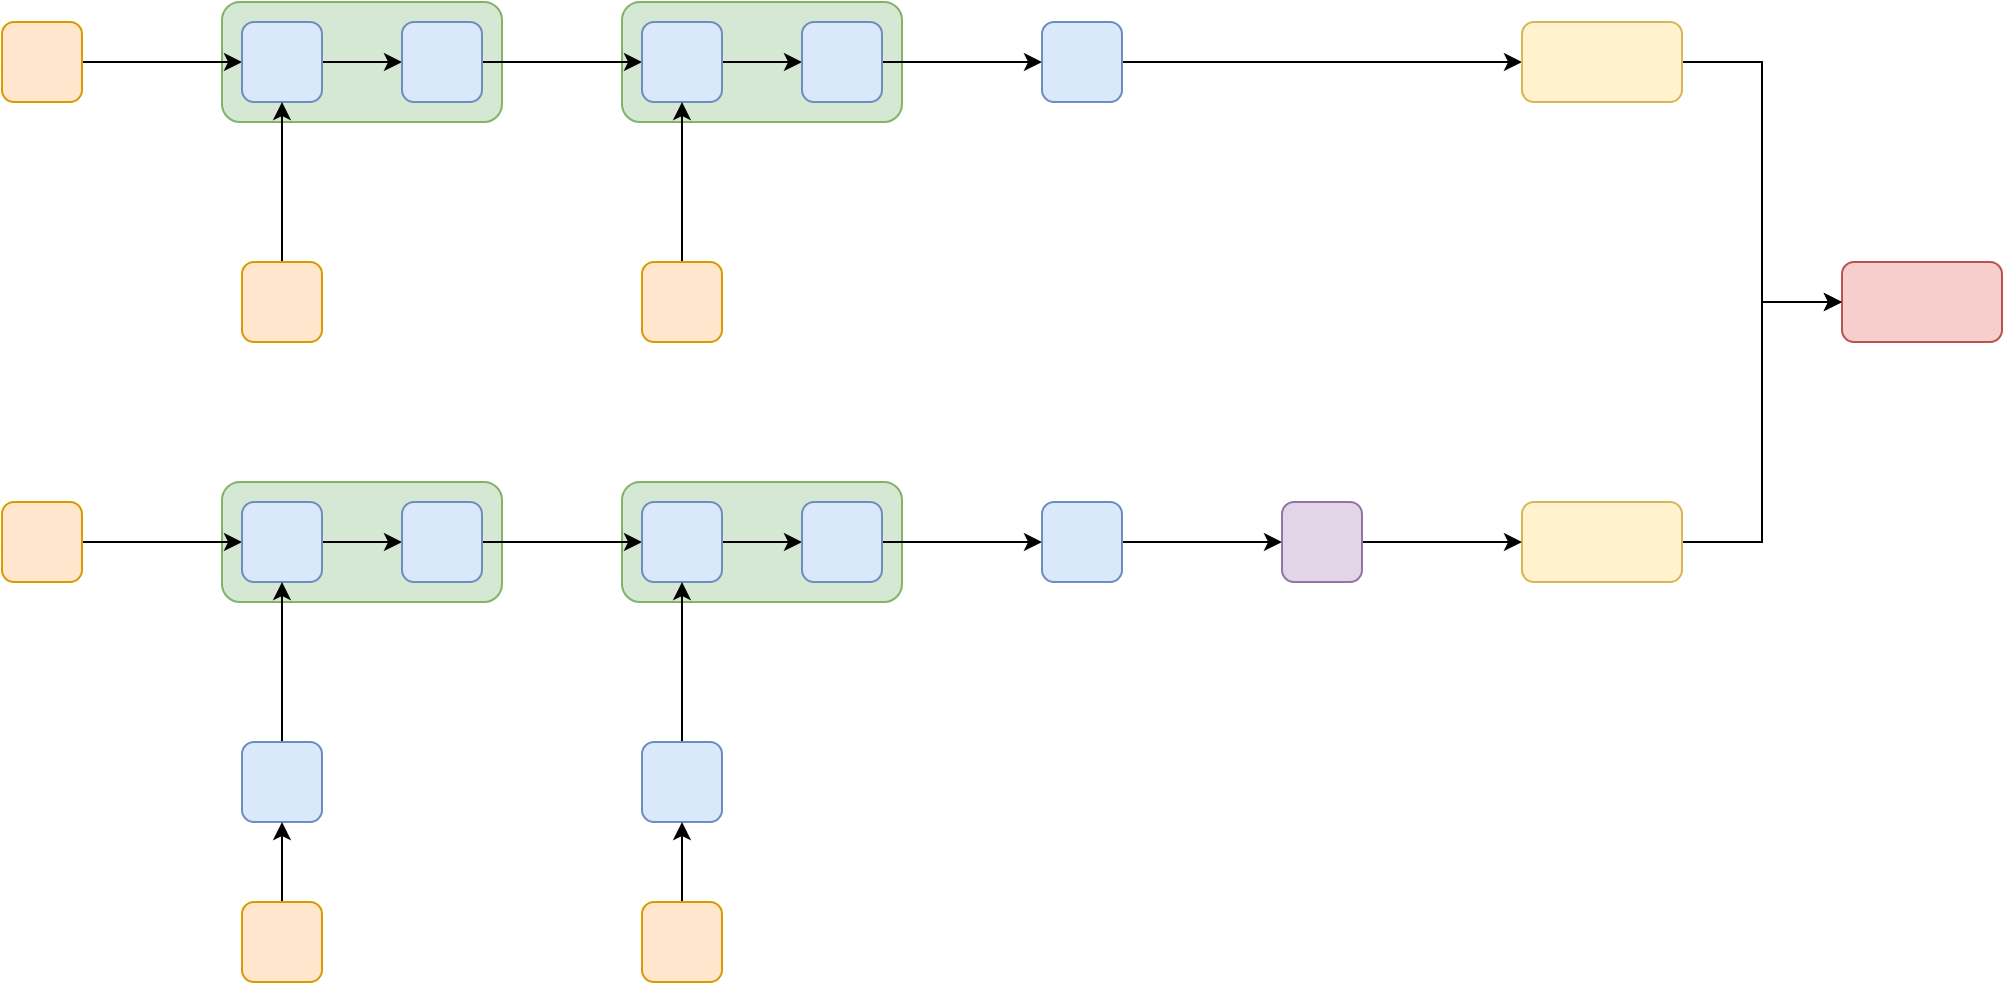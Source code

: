 <mxfile version="16.0.0" type="github">
  <diagram id="Ng3hxRq8j4J8_AEsvm4x" name="Page-1">
    <mxGraphModel dx="1038" dy="564" grid="1" gridSize="10" guides="1" tooltips="1" connect="1" arrows="1" fold="1" page="1" pageScale="1" pageWidth="12000" pageHeight="3000" math="0" shadow="0">
      <root>
        <mxCell id="0" />
        <mxCell id="1" parent="0" />
        <mxCell id="dhoqeCK5XzEjdR1-9PBj-14" value="" style="rounded=1;whiteSpace=wrap;html=1;fillColor=#d5e8d4;strokeColor=#82b366;" vertex="1" parent="1">
          <mxGeometry x="390" y="590" width="140" height="60" as="geometry" />
        </mxCell>
        <mxCell id="dhoqeCK5XzEjdR1-9PBj-13" value="" style="rounded=1;whiteSpace=wrap;html=1;fillColor=#d5e8d4;strokeColor=#82b366;" vertex="1" parent="1">
          <mxGeometry x="190" y="590" width="140" height="60" as="geometry" />
        </mxCell>
        <mxCell id="dhoqeCK5XzEjdR1-9PBj-15" value="" style="edgeStyle=orthogonalEdgeStyle;rounded=0;orthogonalLoop=1;jettySize=auto;html=1;fontSize=20;" edge="1" parent="1" source="dhoqeCK5XzEjdR1-9PBj-1" target="dhoqeCK5XzEjdR1-9PBj-2">
          <mxGeometry relative="1" as="geometry" />
        </mxCell>
        <mxCell id="dhoqeCK5XzEjdR1-9PBj-1" value="" style="rounded=1;whiteSpace=wrap;html=1;fillColor=#ffe6cc;strokeColor=#d79b00;" vertex="1" parent="1">
          <mxGeometry x="80" y="600" width="40" height="40" as="geometry" />
        </mxCell>
        <mxCell id="dhoqeCK5XzEjdR1-9PBj-16" value="" style="edgeStyle=orthogonalEdgeStyle;rounded=0;orthogonalLoop=1;jettySize=auto;html=1;fontSize=20;" edge="1" parent="1" source="dhoqeCK5XzEjdR1-9PBj-2" target="dhoqeCK5XzEjdR1-9PBj-3">
          <mxGeometry relative="1" as="geometry" />
        </mxCell>
        <mxCell id="dhoqeCK5XzEjdR1-9PBj-2" value="" style="rounded=1;whiteSpace=wrap;html=1;fillColor=#dae8fc;strokeColor=#6c8ebf;" vertex="1" parent="1">
          <mxGeometry x="200" y="600" width="40" height="40" as="geometry" />
        </mxCell>
        <mxCell id="dhoqeCK5XzEjdR1-9PBj-17" value="" style="edgeStyle=orthogonalEdgeStyle;rounded=0;orthogonalLoop=1;jettySize=auto;html=1;fontSize=20;" edge="1" parent="1" source="dhoqeCK5XzEjdR1-9PBj-3" target="dhoqeCK5XzEjdR1-9PBj-6">
          <mxGeometry relative="1" as="geometry" />
        </mxCell>
        <mxCell id="dhoqeCK5XzEjdR1-9PBj-3" value="" style="rounded=1;whiteSpace=wrap;html=1;fillColor=#dae8fc;strokeColor=#6c8ebf;" vertex="1" parent="1">
          <mxGeometry x="280" y="600" width="40" height="40" as="geometry" />
        </mxCell>
        <mxCell id="dhoqeCK5XzEjdR1-9PBj-24" value="" style="edgeStyle=orthogonalEdgeStyle;rounded=0;orthogonalLoop=1;jettySize=auto;html=1;fontSize=20;" edge="1" parent="1" source="dhoqeCK5XzEjdR1-9PBj-4" target="dhoqeCK5XzEjdR1-9PBj-2">
          <mxGeometry relative="1" as="geometry" />
        </mxCell>
        <mxCell id="dhoqeCK5XzEjdR1-9PBj-4" value="" style="rounded=1;whiteSpace=wrap;html=1;fillColor=#dae8fc;strokeColor=#6c8ebf;" vertex="1" parent="1">
          <mxGeometry x="200" y="720" width="40" height="40" as="geometry" />
        </mxCell>
        <mxCell id="dhoqeCK5XzEjdR1-9PBj-22" value="" style="edgeStyle=orthogonalEdgeStyle;rounded=0;orthogonalLoop=1;jettySize=auto;html=1;fontSize=20;" edge="1" parent="1" source="dhoqeCK5XzEjdR1-9PBj-5" target="dhoqeCK5XzEjdR1-9PBj-4">
          <mxGeometry relative="1" as="geometry" />
        </mxCell>
        <mxCell id="dhoqeCK5XzEjdR1-9PBj-5" value="" style="rounded=1;whiteSpace=wrap;html=1;fillColor=#ffe6cc;strokeColor=#d79b00;" vertex="1" parent="1">
          <mxGeometry x="200" y="800" width="40" height="40" as="geometry" />
        </mxCell>
        <mxCell id="dhoqeCK5XzEjdR1-9PBj-18" value="" style="edgeStyle=orthogonalEdgeStyle;rounded=0;orthogonalLoop=1;jettySize=auto;html=1;fontSize=20;" edge="1" parent="1" source="dhoqeCK5XzEjdR1-9PBj-6" target="dhoqeCK5XzEjdR1-9PBj-7">
          <mxGeometry relative="1" as="geometry" />
        </mxCell>
        <mxCell id="dhoqeCK5XzEjdR1-9PBj-6" value="" style="rounded=1;whiteSpace=wrap;html=1;fillColor=#dae8fc;strokeColor=#6c8ebf;" vertex="1" parent="1">
          <mxGeometry x="400" y="600" width="40" height="40" as="geometry" />
        </mxCell>
        <mxCell id="dhoqeCK5XzEjdR1-9PBj-19" value="" style="edgeStyle=orthogonalEdgeStyle;rounded=0;orthogonalLoop=1;jettySize=auto;html=1;fontSize=20;" edge="1" parent="1" source="dhoqeCK5XzEjdR1-9PBj-7" target="dhoqeCK5XzEjdR1-9PBj-10">
          <mxGeometry relative="1" as="geometry" />
        </mxCell>
        <mxCell id="dhoqeCK5XzEjdR1-9PBj-7" value="" style="rounded=1;whiteSpace=wrap;html=1;fillColor=#dae8fc;strokeColor=#6c8ebf;" vertex="1" parent="1">
          <mxGeometry x="480" y="600" width="40" height="40" as="geometry" />
        </mxCell>
        <mxCell id="dhoqeCK5XzEjdR1-9PBj-25" value="" style="edgeStyle=orthogonalEdgeStyle;rounded=0;orthogonalLoop=1;jettySize=auto;html=1;fontSize=20;" edge="1" parent="1" source="dhoqeCK5XzEjdR1-9PBj-8" target="dhoqeCK5XzEjdR1-9PBj-6">
          <mxGeometry relative="1" as="geometry" />
        </mxCell>
        <mxCell id="dhoqeCK5XzEjdR1-9PBj-8" value="" style="rounded=1;whiteSpace=wrap;html=1;fillColor=#dae8fc;strokeColor=#6c8ebf;" vertex="1" parent="1">
          <mxGeometry x="400" y="720" width="40" height="40" as="geometry" />
        </mxCell>
        <mxCell id="dhoqeCK5XzEjdR1-9PBj-23" value="" style="edgeStyle=orthogonalEdgeStyle;rounded=0;orthogonalLoop=1;jettySize=auto;html=1;fontSize=20;" edge="1" parent="1" source="dhoqeCK5XzEjdR1-9PBj-9" target="dhoqeCK5XzEjdR1-9PBj-8">
          <mxGeometry relative="1" as="geometry" />
        </mxCell>
        <mxCell id="dhoqeCK5XzEjdR1-9PBj-9" value="" style="rounded=1;whiteSpace=wrap;html=1;fillColor=#ffe6cc;strokeColor=#d79b00;" vertex="1" parent="1">
          <mxGeometry x="400" y="800" width="40" height="40" as="geometry" />
        </mxCell>
        <mxCell id="dhoqeCK5XzEjdR1-9PBj-54" value="" style="edgeStyle=orthogonalEdgeStyle;rounded=0;orthogonalLoop=1;jettySize=auto;html=1;fontSize=20;" edge="1" parent="1" source="dhoqeCK5XzEjdR1-9PBj-10" target="dhoqeCK5XzEjdR1-9PBj-53">
          <mxGeometry relative="1" as="geometry" />
        </mxCell>
        <mxCell id="dhoqeCK5XzEjdR1-9PBj-10" value="" style="rounded=1;whiteSpace=wrap;html=1;fillColor=#dae8fc;strokeColor=#6c8ebf;" vertex="1" parent="1">
          <mxGeometry x="600" y="600" width="40" height="40" as="geometry" />
        </mxCell>
        <mxCell id="dhoqeCK5XzEjdR1-9PBj-21" value="" style="edgeStyle=orthogonalEdgeStyle;rounded=0;orthogonalLoop=1;jettySize=auto;html=1;fontSize=20;" edge="1" parent="1" source="dhoqeCK5XzEjdR1-9PBj-11" target="dhoqeCK5XzEjdR1-9PBj-12">
          <mxGeometry relative="1" as="geometry">
            <Array as="points">
              <mxPoint x="960" y="620" />
              <mxPoint x="960" y="500" />
            </Array>
          </mxGeometry>
        </mxCell>
        <mxCell id="dhoqeCK5XzEjdR1-9PBj-11" value="" style="rounded=1;whiteSpace=wrap;html=1;fillColor=#fff2cc;strokeColor=#d6b656;" vertex="1" parent="1">
          <mxGeometry x="840" y="600" width="80" height="40" as="geometry" />
        </mxCell>
        <mxCell id="dhoqeCK5XzEjdR1-9PBj-12" value="" style="rounded=1;whiteSpace=wrap;html=1;fillColor=#f8cecc;strokeColor=#b85450;" vertex="1" parent="1">
          <mxGeometry x="1000" y="480" width="80" height="40" as="geometry" />
        </mxCell>
        <mxCell id="dhoqeCK5XzEjdR1-9PBj-26" value="" style="rounded=1;whiteSpace=wrap;html=1;fillColor=#d5e8d4;strokeColor=#82b366;" vertex="1" parent="1">
          <mxGeometry x="390" y="350" width="140" height="60" as="geometry" />
        </mxCell>
        <mxCell id="dhoqeCK5XzEjdR1-9PBj-27" value="" style="rounded=1;whiteSpace=wrap;html=1;fillColor=#d5e8d4;strokeColor=#82b366;" vertex="1" parent="1">
          <mxGeometry x="190" y="350" width="140" height="60" as="geometry" />
        </mxCell>
        <mxCell id="dhoqeCK5XzEjdR1-9PBj-28" value="" style="edgeStyle=orthogonalEdgeStyle;rounded=0;orthogonalLoop=1;jettySize=auto;html=1;fontSize=20;" edge="1" parent="1" source="dhoqeCK5XzEjdR1-9PBj-29" target="dhoqeCK5XzEjdR1-9PBj-31">
          <mxGeometry relative="1" as="geometry" />
        </mxCell>
        <mxCell id="dhoqeCK5XzEjdR1-9PBj-29" value="" style="rounded=1;whiteSpace=wrap;html=1;fillColor=#ffe6cc;strokeColor=#d79b00;" vertex="1" parent="1">
          <mxGeometry x="80" y="360" width="40" height="40" as="geometry" />
        </mxCell>
        <mxCell id="dhoqeCK5XzEjdR1-9PBj-30" value="" style="edgeStyle=orthogonalEdgeStyle;rounded=0;orthogonalLoop=1;jettySize=auto;html=1;fontSize=20;" edge="1" parent="1" source="dhoqeCK5XzEjdR1-9PBj-31" target="dhoqeCK5XzEjdR1-9PBj-33">
          <mxGeometry relative="1" as="geometry" />
        </mxCell>
        <mxCell id="dhoqeCK5XzEjdR1-9PBj-31" value="" style="rounded=1;whiteSpace=wrap;html=1;fillColor=#dae8fc;strokeColor=#6c8ebf;" vertex="1" parent="1">
          <mxGeometry x="200" y="360" width="40" height="40" as="geometry" />
        </mxCell>
        <mxCell id="dhoqeCK5XzEjdR1-9PBj-32" value="" style="edgeStyle=orthogonalEdgeStyle;rounded=0;orthogonalLoop=1;jettySize=auto;html=1;fontSize=20;" edge="1" parent="1" source="dhoqeCK5XzEjdR1-9PBj-33" target="dhoqeCK5XzEjdR1-9PBj-39">
          <mxGeometry relative="1" as="geometry" />
        </mxCell>
        <mxCell id="dhoqeCK5XzEjdR1-9PBj-33" value="" style="rounded=1;whiteSpace=wrap;html=1;fillColor=#dae8fc;strokeColor=#6c8ebf;" vertex="1" parent="1">
          <mxGeometry x="280" y="360" width="40" height="40" as="geometry" />
        </mxCell>
        <mxCell id="dhoqeCK5XzEjdR1-9PBj-49" value="" style="edgeStyle=orthogonalEdgeStyle;rounded=0;orthogonalLoop=1;jettySize=auto;html=1;fontSize=20;" edge="1" parent="1" source="dhoqeCK5XzEjdR1-9PBj-37" target="dhoqeCK5XzEjdR1-9PBj-31">
          <mxGeometry relative="1" as="geometry" />
        </mxCell>
        <mxCell id="dhoqeCK5XzEjdR1-9PBj-37" value="" style="rounded=1;whiteSpace=wrap;html=1;fillColor=#ffe6cc;strokeColor=#d79b00;" vertex="1" parent="1">
          <mxGeometry x="200" y="480" width="40" height="40" as="geometry" />
        </mxCell>
        <mxCell id="dhoqeCK5XzEjdR1-9PBj-38" value="" style="edgeStyle=orthogonalEdgeStyle;rounded=0;orthogonalLoop=1;jettySize=auto;html=1;fontSize=20;" edge="1" parent="1" source="dhoqeCK5XzEjdR1-9PBj-39" target="dhoqeCK5XzEjdR1-9PBj-41">
          <mxGeometry relative="1" as="geometry" />
        </mxCell>
        <mxCell id="dhoqeCK5XzEjdR1-9PBj-39" value="" style="rounded=1;whiteSpace=wrap;html=1;fillColor=#dae8fc;strokeColor=#6c8ebf;" vertex="1" parent="1">
          <mxGeometry x="400" y="360" width="40" height="40" as="geometry" />
        </mxCell>
        <mxCell id="dhoqeCK5XzEjdR1-9PBj-40" value="" style="edgeStyle=orthogonalEdgeStyle;rounded=0;orthogonalLoop=1;jettySize=auto;html=1;fontSize=20;" edge="1" parent="1" source="dhoqeCK5XzEjdR1-9PBj-41" target="dhoqeCK5XzEjdR1-9PBj-47">
          <mxGeometry relative="1" as="geometry" />
        </mxCell>
        <mxCell id="dhoqeCK5XzEjdR1-9PBj-41" value="" style="rounded=1;whiteSpace=wrap;html=1;fillColor=#dae8fc;strokeColor=#6c8ebf;" vertex="1" parent="1">
          <mxGeometry x="480" y="360" width="40" height="40" as="geometry" />
        </mxCell>
        <mxCell id="dhoqeCK5XzEjdR1-9PBj-50" value="" style="edgeStyle=orthogonalEdgeStyle;rounded=0;orthogonalLoop=1;jettySize=auto;html=1;fontSize=20;" edge="1" parent="1" source="dhoqeCK5XzEjdR1-9PBj-45" target="dhoqeCK5XzEjdR1-9PBj-39">
          <mxGeometry relative="1" as="geometry" />
        </mxCell>
        <mxCell id="dhoqeCK5XzEjdR1-9PBj-45" value="" style="rounded=1;whiteSpace=wrap;html=1;fillColor=#ffe6cc;strokeColor=#d79b00;" vertex="1" parent="1">
          <mxGeometry x="400" y="480" width="40" height="40" as="geometry" />
        </mxCell>
        <mxCell id="dhoqeCK5XzEjdR1-9PBj-46" value="" style="edgeStyle=orthogonalEdgeStyle;rounded=0;orthogonalLoop=1;jettySize=auto;html=1;fontSize=20;" edge="1" parent="1" source="dhoqeCK5XzEjdR1-9PBj-47" target="dhoqeCK5XzEjdR1-9PBj-48">
          <mxGeometry relative="1" as="geometry" />
        </mxCell>
        <mxCell id="dhoqeCK5XzEjdR1-9PBj-47" value="" style="rounded=1;whiteSpace=wrap;html=1;fillColor=#dae8fc;strokeColor=#6c8ebf;" vertex="1" parent="1">
          <mxGeometry x="600" y="360" width="40" height="40" as="geometry" />
        </mxCell>
        <mxCell id="dhoqeCK5XzEjdR1-9PBj-52" value="" style="edgeStyle=orthogonalEdgeStyle;rounded=0;orthogonalLoop=1;jettySize=auto;html=1;fontSize=20;" edge="1" parent="1" source="dhoqeCK5XzEjdR1-9PBj-48" target="dhoqeCK5XzEjdR1-9PBj-12">
          <mxGeometry relative="1" as="geometry">
            <Array as="points">
              <mxPoint x="960" y="380" />
              <mxPoint x="960" y="500" />
            </Array>
          </mxGeometry>
        </mxCell>
        <mxCell id="dhoqeCK5XzEjdR1-9PBj-48" value="" style="rounded=1;whiteSpace=wrap;html=1;fillColor=#fff2cc;strokeColor=#d6b656;" vertex="1" parent="1">
          <mxGeometry x="840" y="360" width="80" height="40" as="geometry" />
        </mxCell>
        <mxCell id="dhoqeCK5XzEjdR1-9PBj-55" value="" style="edgeStyle=orthogonalEdgeStyle;rounded=0;orthogonalLoop=1;jettySize=auto;html=1;fontSize=20;" edge="1" parent="1" source="dhoqeCK5XzEjdR1-9PBj-53" target="dhoqeCK5XzEjdR1-9PBj-11">
          <mxGeometry relative="1" as="geometry" />
        </mxCell>
        <mxCell id="dhoqeCK5XzEjdR1-9PBj-53" value="" style="rounded=1;whiteSpace=wrap;html=1;fillColor=#e1d5e7;strokeColor=#9673a6;" vertex="1" parent="1">
          <mxGeometry x="720" y="600" width="40" height="40" as="geometry" />
        </mxCell>
      </root>
    </mxGraphModel>
  </diagram>
</mxfile>
